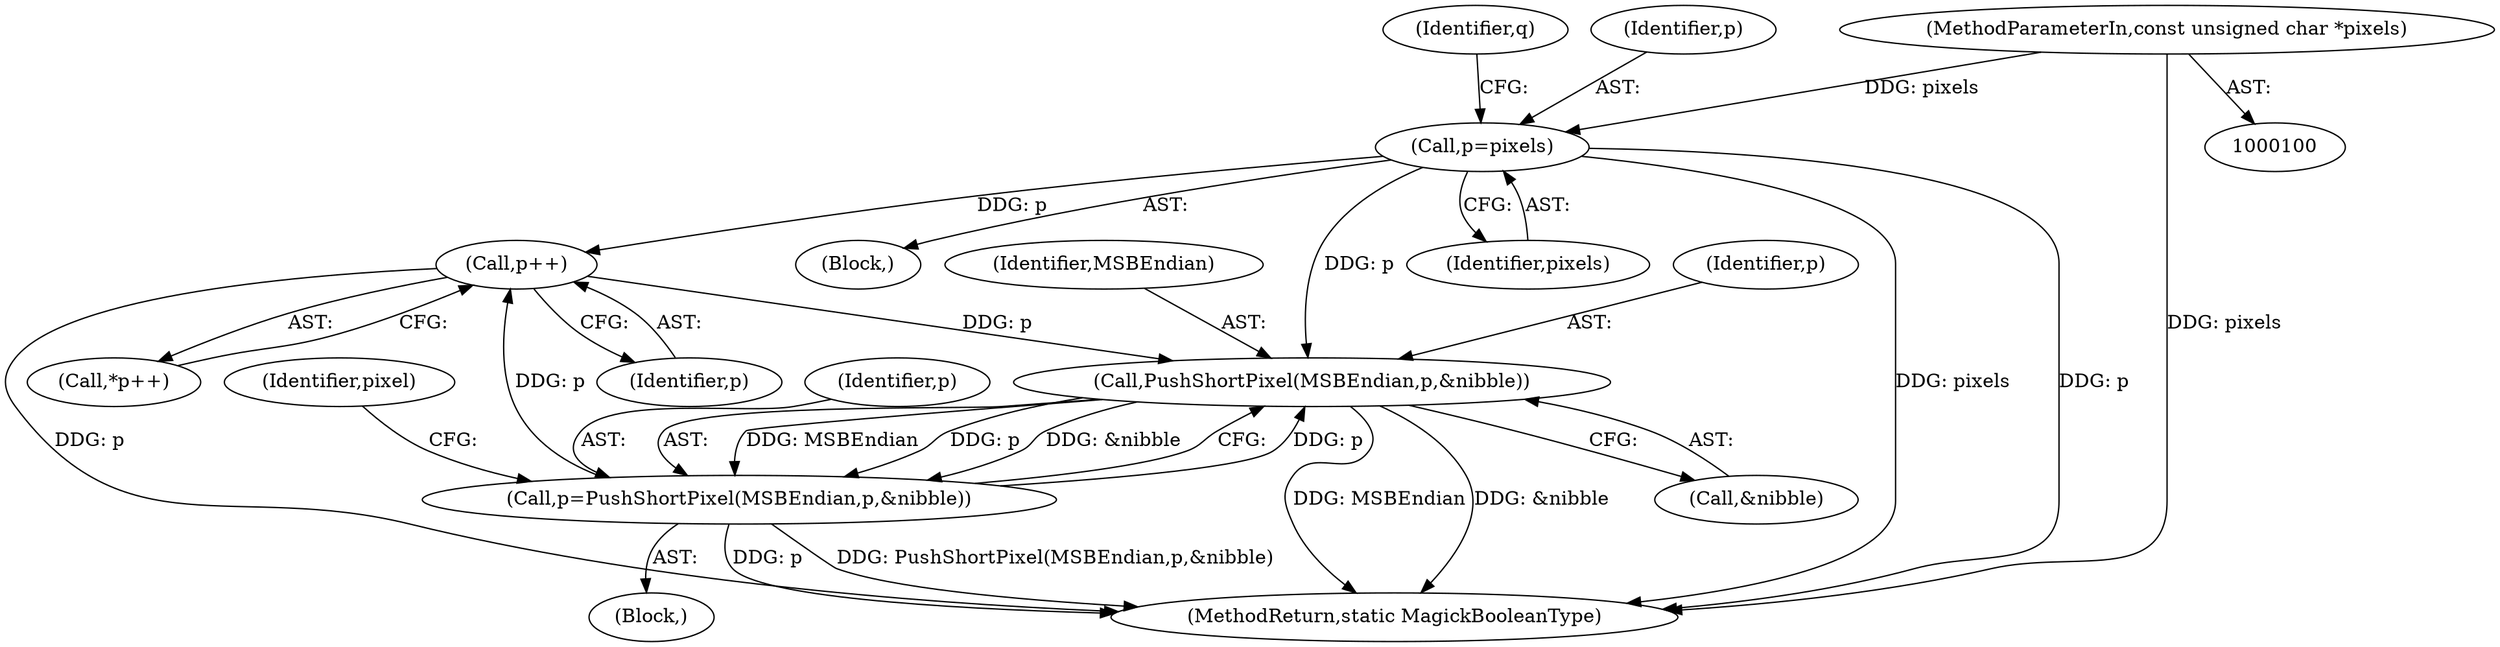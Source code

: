 digraph "0_ImageMagick_280215b9936d145dd5ee91403738ccce1333cab1@pointer" {
"1000114" [label="(Call,p=pixels)"];
"1000105" [label="(MethodParameterIn,const unsigned char *pixels)"];
"1000162" [label="(Call,p++)"];
"1000168" [label="(Call,PushShortPixel(MSBEndian,p,&nibble))"];
"1000166" [label="(Call,p=PushShortPixel(MSBEndian,p,&nibble))"];
"1000165" [label="(Block,)"];
"1000163" [label="(Identifier,p)"];
"1000168" [label="(Call,PushShortPixel(MSBEndian,p,&nibble))"];
"1000116" [label="(Identifier,pixels)"];
"1000114" [label="(Call,p=pixels)"];
"1000171" [label="(Call,&nibble)"];
"1000161" [label="(Call,*p++)"];
"1000162" [label="(Call,p++)"];
"1000166" [label="(Call,p=PushShortPixel(MSBEndian,p,&nibble))"];
"1000169" [label="(Identifier,MSBEndian)"];
"1000174" [label="(Identifier,pixel)"];
"1000167" [label="(Identifier,p)"];
"1000105" [label="(MethodParameterIn,const unsigned char *pixels)"];
"1000414" [label="(MethodReturn,static MagickBooleanType)"];
"1000118" [label="(Identifier,q)"];
"1000115" [label="(Identifier,p)"];
"1000170" [label="(Identifier,p)"];
"1000107" [label="(Block,)"];
"1000114" -> "1000107"  [label="AST: "];
"1000114" -> "1000116"  [label="CFG: "];
"1000115" -> "1000114"  [label="AST: "];
"1000116" -> "1000114"  [label="AST: "];
"1000118" -> "1000114"  [label="CFG: "];
"1000114" -> "1000414"  [label="DDG: p"];
"1000114" -> "1000414"  [label="DDG: pixels"];
"1000105" -> "1000114"  [label="DDG: pixels"];
"1000114" -> "1000162"  [label="DDG: p"];
"1000114" -> "1000168"  [label="DDG: p"];
"1000105" -> "1000100"  [label="AST: "];
"1000105" -> "1000414"  [label="DDG: pixels"];
"1000162" -> "1000161"  [label="AST: "];
"1000162" -> "1000163"  [label="CFG: "];
"1000163" -> "1000162"  [label="AST: "];
"1000161" -> "1000162"  [label="CFG: "];
"1000162" -> "1000414"  [label="DDG: p"];
"1000166" -> "1000162"  [label="DDG: p"];
"1000162" -> "1000168"  [label="DDG: p"];
"1000168" -> "1000166"  [label="AST: "];
"1000168" -> "1000171"  [label="CFG: "];
"1000169" -> "1000168"  [label="AST: "];
"1000170" -> "1000168"  [label="AST: "];
"1000171" -> "1000168"  [label="AST: "];
"1000166" -> "1000168"  [label="CFG: "];
"1000168" -> "1000414"  [label="DDG: MSBEndian"];
"1000168" -> "1000414"  [label="DDG: &nibble"];
"1000168" -> "1000166"  [label="DDG: MSBEndian"];
"1000168" -> "1000166"  [label="DDG: p"];
"1000168" -> "1000166"  [label="DDG: &nibble"];
"1000166" -> "1000168"  [label="DDG: p"];
"1000166" -> "1000165"  [label="AST: "];
"1000167" -> "1000166"  [label="AST: "];
"1000174" -> "1000166"  [label="CFG: "];
"1000166" -> "1000414"  [label="DDG: PushShortPixel(MSBEndian,p,&nibble)"];
"1000166" -> "1000414"  [label="DDG: p"];
}
